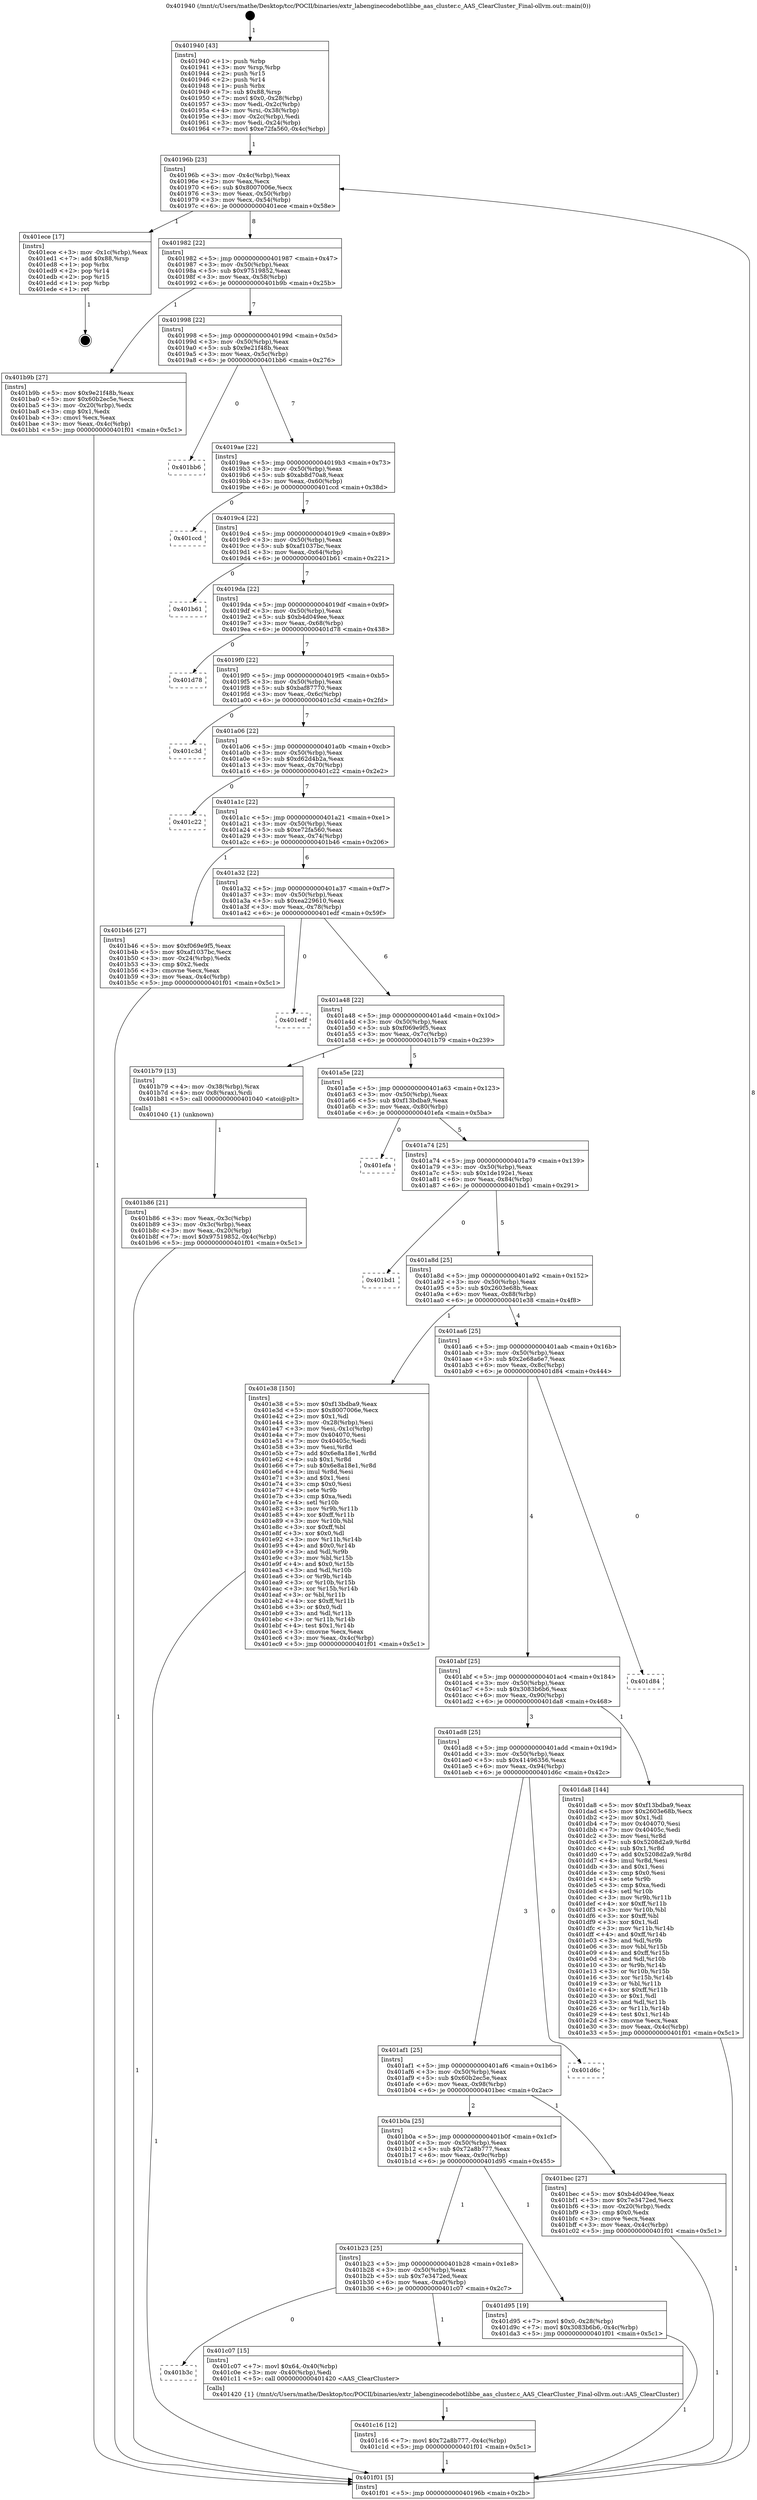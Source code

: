 digraph "0x401940" {
  label = "0x401940 (/mnt/c/Users/mathe/Desktop/tcc/POCII/binaries/extr_labenginecodebotlibbe_aas_cluster.c_AAS_ClearCluster_Final-ollvm.out::main(0))"
  labelloc = "t"
  node[shape=record]

  Entry [label="",width=0.3,height=0.3,shape=circle,fillcolor=black,style=filled]
  "0x40196b" [label="{
     0x40196b [23]\l
     | [instrs]\l
     &nbsp;&nbsp;0x40196b \<+3\>: mov -0x4c(%rbp),%eax\l
     &nbsp;&nbsp;0x40196e \<+2\>: mov %eax,%ecx\l
     &nbsp;&nbsp;0x401970 \<+6\>: sub $0x8007006e,%ecx\l
     &nbsp;&nbsp;0x401976 \<+3\>: mov %eax,-0x50(%rbp)\l
     &nbsp;&nbsp;0x401979 \<+3\>: mov %ecx,-0x54(%rbp)\l
     &nbsp;&nbsp;0x40197c \<+6\>: je 0000000000401ece \<main+0x58e\>\l
  }"]
  "0x401ece" [label="{
     0x401ece [17]\l
     | [instrs]\l
     &nbsp;&nbsp;0x401ece \<+3\>: mov -0x1c(%rbp),%eax\l
     &nbsp;&nbsp;0x401ed1 \<+7\>: add $0x88,%rsp\l
     &nbsp;&nbsp;0x401ed8 \<+1\>: pop %rbx\l
     &nbsp;&nbsp;0x401ed9 \<+2\>: pop %r14\l
     &nbsp;&nbsp;0x401edb \<+2\>: pop %r15\l
     &nbsp;&nbsp;0x401edd \<+1\>: pop %rbp\l
     &nbsp;&nbsp;0x401ede \<+1\>: ret\l
  }"]
  "0x401982" [label="{
     0x401982 [22]\l
     | [instrs]\l
     &nbsp;&nbsp;0x401982 \<+5\>: jmp 0000000000401987 \<main+0x47\>\l
     &nbsp;&nbsp;0x401987 \<+3\>: mov -0x50(%rbp),%eax\l
     &nbsp;&nbsp;0x40198a \<+5\>: sub $0x97519852,%eax\l
     &nbsp;&nbsp;0x40198f \<+3\>: mov %eax,-0x58(%rbp)\l
     &nbsp;&nbsp;0x401992 \<+6\>: je 0000000000401b9b \<main+0x25b\>\l
  }"]
  Exit [label="",width=0.3,height=0.3,shape=circle,fillcolor=black,style=filled,peripheries=2]
  "0x401b9b" [label="{
     0x401b9b [27]\l
     | [instrs]\l
     &nbsp;&nbsp;0x401b9b \<+5\>: mov $0x9e21f48b,%eax\l
     &nbsp;&nbsp;0x401ba0 \<+5\>: mov $0x60b2ec5e,%ecx\l
     &nbsp;&nbsp;0x401ba5 \<+3\>: mov -0x20(%rbp),%edx\l
     &nbsp;&nbsp;0x401ba8 \<+3\>: cmp $0x1,%edx\l
     &nbsp;&nbsp;0x401bab \<+3\>: cmovl %ecx,%eax\l
     &nbsp;&nbsp;0x401bae \<+3\>: mov %eax,-0x4c(%rbp)\l
     &nbsp;&nbsp;0x401bb1 \<+5\>: jmp 0000000000401f01 \<main+0x5c1\>\l
  }"]
  "0x401998" [label="{
     0x401998 [22]\l
     | [instrs]\l
     &nbsp;&nbsp;0x401998 \<+5\>: jmp 000000000040199d \<main+0x5d\>\l
     &nbsp;&nbsp;0x40199d \<+3\>: mov -0x50(%rbp),%eax\l
     &nbsp;&nbsp;0x4019a0 \<+5\>: sub $0x9e21f48b,%eax\l
     &nbsp;&nbsp;0x4019a5 \<+3\>: mov %eax,-0x5c(%rbp)\l
     &nbsp;&nbsp;0x4019a8 \<+6\>: je 0000000000401bb6 \<main+0x276\>\l
  }"]
  "0x401c16" [label="{
     0x401c16 [12]\l
     | [instrs]\l
     &nbsp;&nbsp;0x401c16 \<+7\>: movl $0x72a8b777,-0x4c(%rbp)\l
     &nbsp;&nbsp;0x401c1d \<+5\>: jmp 0000000000401f01 \<main+0x5c1\>\l
  }"]
  "0x401bb6" [label="{
     0x401bb6\l
  }", style=dashed]
  "0x4019ae" [label="{
     0x4019ae [22]\l
     | [instrs]\l
     &nbsp;&nbsp;0x4019ae \<+5\>: jmp 00000000004019b3 \<main+0x73\>\l
     &nbsp;&nbsp;0x4019b3 \<+3\>: mov -0x50(%rbp),%eax\l
     &nbsp;&nbsp;0x4019b6 \<+5\>: sub $0xab8d70a8,%eax\l
     &nbsp;&nbsp;0x4019bb \<+3\>: mov %eax,-0x60(%rbp)\l
     &nbsp;&nbsp;0x4019be \<+6\>: je 0000000000401ccd \<main+0x38d\>\l
  }"]
  "0x401b3c" [label="{
     0x401b3c\l
  }", style=dashed]
  "0x401ccd" [label="{
     0x401ccd\l
  }", style=dashed]
  "0x4019c4" [label="{
     0x4019c4 [22]\l
     | [instrs]\l
     &nbsp;&nbsp;0x4019c4 \<+5\>: jmp 00000000004019c9 \<main+0x89\>\l
     &nbsp;&nbsp;0x4019c9 \<+3\>: mov -0x50(%rbp),%eax\l
     &nbsp;&nbsp;0x4019cc \<+5\>: sub $0xaf1037bc,%eax\l
     &nbsp;&nbsp;0x4019d1 \<+3\>: mov %eax,-0x64(%rbp)\l
     &nbsp;&nbsp;0x4019d4 \<+6\>: je 0000000000401b61 \<main+0x221\>\l
  }"]
  "0x401c07" [label="{
     0x401c07 [15]\l
     | [instrs]\l
     &nbsp;&nbsp;0x401c07 \<+7\>: movl $0x64,-0x40(%rbp)\l
     &nbsp;&nbsp;0x401c0e \<+3\>: mov -0x40(%rbp),%edi\l
     &nbsp;&nbsp;0x401c11 \<+5\>: call 0000000000401420 \<AAS_ClearCluster\>\l
     | [calls]\l
     &nbsp;&nbsp;0x401420 \{1\} (/mnt/c/Users/mathe/Desktop/tcc/POCII/binaries/extr_labenginecodebotlibbe_aas_cluster.c_AAS_ClearCluster_Final-ollvm.out::AAS_ClearCluster)\l
  }"]
  "0x401b61" [label="{
     0x401b61\l
  }", style=dashed]
  "0x4019da" [label="{
     0x4019da [22]\l
     | [instrs]\l
     &nbsp;&nbsp;0x4019da \<+5\>: jmp 00000000004019df \<main+0x9f\>\l
     &nbsp;&nbsp;0x4019df \<+3\>: mov -0x50(%rbp),%eax\l
     &nbsp;&nbsp;0x4019e2 \<+5\>: sub $0xb4d049ee,%eax\l
     &nbsp;&nbsp;0x4019e7 \<+3\>: mov %eax,-0x68(%rbp)\l
     &nbsp;&nbsp;0x4019ea \<+6\>: je 0000000000401d78 \<main+0x438\>\l
  }"]
  "0x401b23" [label="{
     0x401b23 [25]\l
     | [instrs]\l
     &nbsp;&nbsp;0x401b23 \<+5\>: jmp 0000000000401b28 \<main+0x1e8\>\l
     &nbsp;&nbsp;0x401b28 \<+3\>: mov -0x50(%rbp),%eax\l
     &nbsp;&nbsp;0x401b2b \<+5\>: sub $0x7e3472ed,%eax\l
     &nbsp;&nbsp;0x401b30 \<+6\>: mov %eax,-0xa0(%rbp)\l
     &nbsp;&nbsp;0x401b36 \<+6\>: je 0000000000401c07 \<main+0x2c7\>\l
  }"]
  "0x401d78" [label="{
     0x401d78\l
  }", style=dashed]
  "0x4019f0" [label="{
     0x4019f0 [22]\l
     | [instrs]\l
     &nbsp;&nbsp;0x4019f0 \<+5\>: jmp 00000000004019f5 \<main+0xb5\>\l
     &nbsp;&nbsp;0x4019f5 \<+3\>: mov -0x50(%rbp),%eax\l
     &nbsp;&nbsp;0x4019f8 \<+5\>: sub $0xbaf87770,%eax\l
     &nbsp;&nbsp;0x4019fd \<+3\>: mov %eax,-0x6c(%rbp)\l
     &nbsp;&nbsp;0x401a00 \<+6\>: je 0000000000401c3d \<main+0x2fd\>\l
  }"]
  "0x401d95" [label="{
     0x401d95 [19]\l
     | [instrs]\l
     &nbsp;&nbsp;0x401d95 \<+7\>: movl $0x0,-0x28(%rbp)\l
     &nbsp;&nbsp;0x401d9c \<+7\>: movl $0x3083b6b6,-0x4c(%rbp)\l
     &nbsp;&nbsp;0x401da3 \<+5\>: jmp 0000000000401f01 \<main+0x5c1\>\l
  }"]
  "0x401c3d" [label="{
     0x401c3d\l
  }", style=dashed]
  "0x401a06" [label="{
     0x401a06 [22]\l
     | [instrs]\l
     &nbsp;&nbsp;0x401a06 \<+5\>: jmp 0000000000401a0b \<main+0xcb\>\l
     &nbsp;&nbsp;0x401a0b \<+3\>: mov -0x50(%rbp),%eax\l
     &nbsp;&nbsp;0x401a0e \<+5\>: sub $0xd62d4b2a,%eax\l
     &nbsp;&nbsp;0x401a13 \<+3\>: mov %eax,-0x70(%rbp)\l
     &nbsp;&nbsp;0x401a16 \<+6\>: je 0000000000401c22 \<main+0x2e2\>\l
  }"]
  "0x401b0a" [label="{
     0x401b0a [25]\l
     | [instrs]\l
     &nbsp;&nbsp;0x401b0a \<+5\>: jmp 0000000000401b0f \<main+0x1cf\>\l
     &nbsp;&nbsp;0x401b0f \<+3\>: mov -0x50(%rbp),%eax\l
     &nbsp;&nbsp;0x401b12 \<+5\>: sub $0x72a8b777,%eax\l
     &nbsp;&nbsp;0x401b17 \<+6\>: mov %eax,-0x9c(%rbp)\l
     &nbsp;&nbsp;0x401b1d \<+6\>: je 0000000000401d95 \<main+0x455\>\l
  }"]
  "0x401c22" [label="{
     0x401c22\l
  }", style=dashed]
  "0x401a1c" [label="{
     0x401a1c [22]\l
     | [instrs]\l
     &nbsp;&nbsp;0x401a1c \<+5\>: jmp 0000000000401a21 \<main+0xe1\>\l
     &nbsp;&nbsp;0x401a21 \<+3\>: mov -0x50(%rbp),%eax\l
     &nbsp;&nbsp;0x401a24 \<+5\>: sub $0xe72fa560,%eax\l
     &nbsp;&nbsp;0x401a29 \<+3\>: mov %eax,-0x74(%rbp)\l
     &nbsp;&nbsp;0x401a2c \<+6\>: je 0000000000401b46 \<main+0x206\>\l
  }"]
  "0x401bec" [label="{
     0x401bec [27]\l
     | [instrs]\l
     &nbsp;&nbsp;0x401bec \<+5\>: mov $0xb4d049ee,%eax\l
     &nbsp;&nbsp;0x401bf1 \<+5\>: mov $0x7e3472ed,%ecx\l
     &nbsp;&nbsp;0x401bf6 \<+3\>: mov -0x20(%rbp),%edx\l
     &nbsp;&nbsp;0x401bf9 \<+3\>: cmp $0x0,%edx\l
     &nbsp;&nbsp;0x401bfc \<+3\>: cmove %ecx,%eax\l
     &nbsp;&nbsp;0x401bff \<+3\>: mov %eax,-0x4c(%rbp)\l
     &nbsp;&nbsp;0x401c02 \<+5\>: jmp 0000000000401f01 \<main+0x5c1\>\l
  }"]
  "0x401b46" [label="{
     0x401b46 [27]\l
     | [instrs]\l
     &nbsp;&nbsp;0x401b46 \<+5\>: mov $0xf069e9f5,%eax\l
     &nbsp;&nbsp;0x401b4b \<+5\>: mov $0xaf1037bc,%ecx\l
     &nbsp;&nbsp;0x401b50 \<+3\>: mov -0x24(%rbp),%edx\l
     &nbsp;&nbsp;0x401b53 \<+3\>: cmp $0x2,%edx\l
     &nbsp;&nbsp;0x401b56 \<+3\>: cmovne %ecx,%eax\l
     &nbsp;&nbsp;0x401b59 \<+3\>: mov %eax,-0x4c(%rbp)\l
     &nbsp;&nbsp;0x401b5c \<+5\>: jmp 0000000000401f01 \<main+0x5c1\>\l
  }"]
  "0x401a32" [label="{
     0x401a32 [22]\l
     | [instrs]\l
     &nbsp;&nbsp;0x401a32 \<+5\>: jmp 0000000000401a37 \<main+0xf7\>\l
     &nbsp;&nbsp;0x401a37 \<+3\>: mov -0x50(%rbp),%eax\l
     &nbsp;&nbsp;0x401a3a \<+5\>: sub $0xea229610,%eax\l
     &nbsp;&nbsp;0x401a3f \<+3\>: mov %eax,-0x78(%rbp)\l
     &nbsp;&nbsp;0x401a42 \<+6\>: je 0000000000401edf \<main+0x59f\>\l
  }"]
  "0x401f01" [label="{
     0x401f01 [5]\l
     | [instrs]\l
     &nbsp;&nbsp;0x401f01 \<+5\>: jmp 000000000040196b \<main+0x2b\>\l
  }"]
  "0x401940" [label="{
     0x401940 [43]\l
     | [instrs]\l
     &nbsp;&nbsp;0x401940 \<+1\>: push %rbp\l
     &nbsp;&nbsp;0x401941 \<+3\>: mov %rsp,%rbp\l
     &nbsp;&nbsp;0x401944 \<+2\>: push %r15\l
     &nbsp;&nbsp;0x401946 \<+2\>: push %r14\l
     &nbsp;&nbsp;0x401948 \<+1\>: push %rbx\l
     &nbsp;&nbsp;0x401949 \<+7\>: sub $0x88,%rsp\l
     &nbsp;&nbsp;0x401950 \<+7\>: movl $0x0,-0x28(%rbp)\l
     &nbsp;&nbsp;0x401957 \<+3\>: mov %edi,-0x2c(%rbp)\l
     &nbsp;&nbsp;0x40195a \<+4\>: mov %rsi,-0x38(%rbp)\l
     &nbsp;&nbsp;0x40195e \<+3\>: mov -0x2c(%rbp),%edi\l
     &nbsp;&nbsp;0x401961 \<+3\>: mov %edi,-0x24(%rbp)\l
     &nbsp;&nbsp;0x401964 \<+7\>: movl $0xe72fa560,-0x4c(%rbp)\l
  }"]
  "0x401af1" [label="{
     0x401af1 [25]\l
     | [instrs]\l
     &nbsp;&nbsp;0x401af1 \<+5\>: jmp 0000000000401af6 \<main+0x1b6\>\l
     &nbsp;&nbsp;0x401af6 \<+3\>: mov -0x50(%rbp),%eax\l
     &nbsp;&nbsp;0x401af9 \<+5\>: sub $0x60b2ec5e,%eax\l
     &nbsp;&nbsp;0x401afe \<+6\>: mov %eax,-0x98(%rbp)\l
     &nbsp;&nbsp;0x401b04 \<+6\>: je 0000000000401bec \<main+0x2ac\>\l
  }"]
  "0x401edf" [label="{
     0x401edf\l
  }", style=dashed]
  "0x401a48" [label="{
     0x401a48 [22]\l
     | [instrs]\l
     &nbsp;&nbsp;0x401a48 \<+5\>: jmp 0000000000401a4d \<main+0x10d\>\l
     &nbsp;&nbsp;0x401a4d \<+3\>: mov -0x50(%rbp),%eax\l
     &nbsp;&nbsp;0x401a50 \<+5\>: sub $0xf069e9f5,%eax\l
     &nbsp;&nbsp;0x401a55 \<+3\>: mov %eax,-0x7c(%rbp)\l
     &nbsp;&nbsp;0x401a58 \<+6\>: je 0000000000401b79 \<main+0x239\>\l
  }"]
  "0x401d6c" [label="{
     0x401d6c\l
  }", style=dashed]
  "0x401b79" [label="{
     0x401b79 [13]\l
     | [instrs]\l
     &nbsp;&nbsp;0x401b79 \<+4\>: mov -0x38(%rbp),%rax\l
     &nbsp;&nbsp;0x401b7d \<+4\>: mov 0x8(%rax),%rdi\l
     &nbsp;&nbsp;0x401b81 \<+5\>: call 0000000000401040 \<atoi@plt\>\l
     | [calls]\l
     &nbsp;&nbsp;0x401040 \{1\} (unknown)\l
  }"]
  "0x401a5e" [label="{
     0x401a5e [22]\l
     | [instrs]\l
     &nbsp;&nbsp;0x401a5e \<+5\>: jmp 0000000000401a63 \<main+0x123\>\l
     &nbsp;&nbsp;0x401a63 \<+3\>: mov -0x50(%rbp),%eax\l
     &nbsp;&nbsp;0x401a66 \<+5\>: sub $0xf13bdba9,%eax\l
     &nbsp;&nbsp;0x401a6b \<+3\>: mov %eax,-0x80(%rbp)\l
     &nbsp;&nbsp;0x401a6e \<+6\>: je 0000000000401efa \<main+0x5ba\>\l
  }"]
  "0x401b86" [label="{
     0x401b86 [21]\l
     | [instrs]\l
     &nbsp;&nbsp;0x401b86 \<+3\>: mov %eax,-0x3c(%rbp)\l
     &nbsp;&nbsp;0x401b89 \<+3\>: mov -0x3c(%rbp),%eax\l
     &nbsp;&nbsp;0x401b8c \<+3\>: mov %eax,-0x20(%rbp)\l
     &nbsp;&nbsp;0x401b8f \<+7\>: movl $0x97519852,-0x4c(%rbp)\l
     &nbsp;&nbsp;0x401b96 \<+5\>: jmp 0000000000401f01 \<main+0x5c1\>\l
  }"]
  "0x401ad8" [label="{
     0x401ad8 [25]\l
     | [instrs]\l
     &nbsp;&nbsp;0x401ad8 \<+5\>: jmp 0000000000401add \<main+0x19d\>\l
     &nbsp;&nbsp;0x401add \<+3\>: mov -0x50(%rbp),%eax\l
     &nbsp;&nbsp;0x401ae0 \<+5\>: sub $0x41496356,%eax\l
     &nbsp;&nbsp;0x401ae5 \<+6\>: mov %eax,-0x94(%rbp)\l
     &nbsp;&nbsp;0x401aeb \<+6\>: je 0000000000401d6c \<main+0x42c\>\l
  }"]
  "0x401efa" [label="{
     0x401efa\l
  }", style=dashed]
  "0x401a74" [label="{
     0x401a74 [25]\l
     | [instrs]\l
     &nbsp;&nbsp;0x401a74 \<+5\>: jmp 0000000000401a79 \<main+0x139\>\l
     &nbsp;&nbsp;0x401a79 \<+3\>: mov -0x50(%rbp),%eax\l
     &nbsp;&nbsp;0x401a7c \<+5\>: sub $0x1de192e1,%eax\l
     &nbsp;&nbsp;0x401a81 \<+6\>: mov %eax,-0x84(%rbp)\l
     &nbsp;&nbsp;0x401a87 \<+6\>: je 0000000000401bd1 \<main+0x291\>\l
  }"]
  "0x401da8" [label="{
     0x401da8 [144]\l
     | [instrs]\l
     &nbsp;&nbsp;0x401da8 \<+5\>: mov $0xf13bdba9,%eax\l
     &nbsp;&nbsp;0x401dad \<+5\>: mov $0x2603e68b,%ecx\l
     &nbsp;&nbsp;0x401db2 \<+2\>: mov $0x1,%dl\l
     &nbsp;&nbsp;0x401db4 \<+7\>: mov 0x404070,%esi\l
     &nbsp;&nbsp;0x401dbb \<+7\>: mov 0x40405c,%edi\l
     &nbsp;&nbsp;0x401dc2 \<+3\>: mov %esi,%r8d\l
     &nbsp;&nbsp;0x401dc5 \<+7\>: sub $0x5208d2a9,%r8d\l
     &nbsp;&nbsp;0x401dcc \<+4\>: sub $0x1,%r8d\l
     &nbsp;&nbsp;0x401dd0 \<+7\>: add $0x5208d2a9,%r8d\l
     &nbsp;&nbsp;0x401dd7 \<+4\>: imul %r8d,%esi\l
     &nbsp;&nbsp;0x401ddb \<+3\>: and $0x1,%esi\l
     &nbsp;&nbsp;0x401dde \<+3\>: cmp $0x0,%esi\l
     &nbsp;&nbsp;0x401de1 \<+4\>: sete %r9b\l
     &nbsp;&nbsp;0x401de5 \<+3\>: cmp $0xa,%edi\l
     &nbsp;&nbsp;0x401de8 \<+4\>: setl %r10b\l
     &nbsp;&nbsp;0x401dec \<+3\>: mov %r9b,%r11b\l
     &nbsp;&nbsp;0x401def \<+4\>: xor $0xff,%r11b\l
     &nbsp;&nbsp;0x401df3 \<+3\>: mov %r10b,%bl\l
     &nbsp;&nbsp;0x401df6 \<+3\>: xor $0xff,%bl\l
     &nbsp;&nbsp;0x401df9 \<+3\>: xor $0x1,%dl\l
     &nbsp;&nbsp;0x401dfc \<+3\>: mov %r11b,%r14b\l
     &nbsp;&nbsp;0x401dff \<+4\>: and $0xff,%r14b\l
     &nbsp;&nbsp;0x401e03 \<+3\>: and %dl,%r9b\l
     &nbsp;&nbsp;0x401e06 \<+3\>: mov %bl,%r15b\l
     &nbsp;&nbsp;0x401e09 \<+4\>: and $0xff,%r15b\l
     &nbsp;&nbsp;0x401e0d \<+3\>: and %dl,%r10b\l
     &nbsp;&nbsp;0x401e10 \<+3\>: or %r9b,%r14b\l
     &nbsp;&nbsp;0x401e13 \<+3\>: or %r10b,%r15b\l
     &nbsp;&nbsp;0x401e16 \<+3\>: xor %r15b,%r14b\l
     &nbsp;&nbsp;0x401e19 \<+3\>: or %bl,%r11b\l
     &nbsp;&nbsp;0x401e1c \<+4\>: xor $0xff,%r11b\l
     &nbsp;&nbsp;0x401e20 \<+3\>: or $0x1,%dl\l
     &nbsp;&nbsp;0x401e23 \<+3\>: and %dl,%r11b\l
     &nbsp;&nbsp;0x401e26 \<+3\>: or %r11b,%r14b\l
     &nbsp;&nbsp;0x401e29 \<+4\>: test $0x1,%r14b\l
     &nbsp;&nbsp;0x401e2d \<+3\>: cmovne %ecx,%eax\l
     &nbsp;&nbsp;0x401e30 \<+3\>: mov %eax,-0x4c(%rbp)\l
     &nbsp;&nbsp;0x401e33 \<+5\>: jmp 0000000000401f01 \<main+0x5c1\>\l
  }"]
  "0x401bd1" [label="{
     0x401bd1\l
  }", style=dashed]
  "0x401a8d" [label="{
     0x401a8d [25]\l
     | [instrs]\l
     &nbsp;&nbsp;0x401a8d \<+5\>: jmp 0000000000401a92 \<main+0x152\>\l
     &nbsp;&nbsp;0x401a92 \<+3\>: mov -0x50(%rbp),%eax\l
     &nbsp;&nbsp;0x401a95 \<+5\>: sub $0x2603e68b,%eax\l
     &nbsp;&nbsp;0x401a9a \<+6\>: mov %eax,-0x88(%rbp)\l
     &nbsp;&nbsp;0x401aa0 \<+6\>: je 0000000000401e38 \<main+0x4f8\>\l
  }"]
  "0x401abf" [label="{
     0x401abf [25]\l
     | [instrs]\l
     &nbsp;&nbsp;0x401abf \<+5\>: jmp 0000000000401ac4 \<main+0x184\>\l
     &nbsp;&nbsp;0x401ac4 \<+3\>: mov -0x50(%rbp),%eax\l
     &nbsp;&nbsp;0x401ac7 \<+5\>: sub $0x3083b6b6,%eax\l
     &nbsp;&nbsp;0x401acc \<+6\>: mov %eax,-0x90(%rbp)\l
     &nbsp;&nbsp;0x401ad2 \<+6\>: je 0000000000401da8 \<main+0x468\>\l
  }"]
  "0x401e38" [label="{
     0x401e38 [150]\l
     | [instrs]\l
     &nbsp;&nbsp;0x401e38 \<+5\>: mov $0xf13bdba9,%eax\l
     &nbsp;&nbsp;0x401e3d \<+5\>: mov $0x8007006e,%ecx\l
     &nbsp;&nbsp;0x401e42 \<+2\>: mov $0x1,%dl\l
     &nbsp;&nbsp;0x401e44 \<+3\>: mov -0x28(%rbp),%esi\l
     &nbsp;&nbsp;0x401e47 \<+3\>: mov %esi,-0x1c(%rbp)\l
     &nbsp;&nbsp;0x401e4a \<+7\>: mov 0x404070,%esi\l
     &nbsp;&nbsp;0x401e51 \<+7\>: mov 0x40405c,%edi\l
     &nbsp;&nbsp;0x401e58 \<+3\>: mov %esi,%r8d\l
     &nbsp;&nbsp;0x401e5b \<+7\>: add $0x6e8a18e1,%r8d\l
     &nbsp;&nbsp;0x401e62 \<+4\>: sub $0x1,%r8d\l
     &nbsp;&nbsp;0x401e66 \<+7\>: sub $0x6e8a18e1,%r8d\l
     &nbsp;&nbsp;0x401e6d \<+4\>: imul %r8d,%esi\l
     &nbsp;&nbsp;0x401e71 \<+3\>: and $0x1,%esi\l
     &nbsp;&nbsp;0x401e74 \<+3\>: cmp $0x0,%esi\l
     &nbsp;&nbsp;0x401e77 \<+4\>: sete %r9b\l
     &nbsp;&nbsp;0x401e7b \<+3\>: cmp $0xa,%edi\l
     &nbsp;&nbsp;0x401e7e \<+4\>: setl %r10b\l
     &nbsp;&nbsp;0x401e82 \<+3\>: mov %r9b,%r11b\l
     &nbsp;&nbsp;0x401e85 \<+4\>: xor $0xff,%r11b\l
     &nbsp;&nbsp;0x401e89 \<+3\>: mov %r10b,%bl\l
     &nbsp;&nbsp;0x401e8c \<+3\>: xor $0xff,%bl\l
     &nbsp;&nbsp;0x401e8f \<+3\>: xor $0x0,%dl\l
     &nbsp;&nbsp;0x401e92 \<+3\>: mov %r11b,%r14b\l
     &nbsp;&nbsp;0x401e95 \<+4\>: and $0x0,%r14b\l
     &nbsp;&nbsp;0x401e99 \<+3\>: and %dl,%r9b\l
     &nbsp;&nbsp;0x401e9c \<+3\>: mov %bl,%r15b\l
     &nbsp;&nbsp;0x401e9f \<+4\>: and $0x0,%r15b\l
     &nbsp;&nbsp;0x401ea3 \<+3\>: and %dl,%r10b\l
     &nbsp;&nbsp;0x401ea6 \<+3\>: or %r9b,%r14b\l
     &nbsp;&nbsp;0x401ea9 \<+3\>: or %r10b,%r15b\l
     &nbsp;&nbsp;0x401eac \<+3\>: xor %r15b,%r14b\l
     &nbsp;&nbsp;0x401eaf \<+3\>: or %bl,%r11b\l
     &nbsp;&nbsp;0x401eb2 \<+4\>: xor $0xff,%r11b\l
     &nbsp;&nbsp;0x401eb6 \<+3\>: or $0x0,%dl\l
     &nbsp;&nbsp;0x401eb9 \<+3\>: and %dl,%r11b\l
     &nbsp;&nbsp;0x401ebc \<+3\>: or %r11b,%r14b\l
     &nbsp;&nbsp;0x401ebf \<+4\>: test $0x1,%r14b\l
     &nbsp;&nbsp;0x401ec3 \<+3\>: cmovne %ecx,%eax\l
     &nbsp;&nbsp;0x401ec6 \<+3\>: mov %eax,-0x4c(%rbp)\l
     &nbsp;&nbsp;0x401ec9 \<+5\>: jmp 0000000000401f01 \<main+0x5c1\>\l
  }"]
  "0x401aa6" [label="{
     0x401aa6 [25]\l
     | [instrs]\l
     &nbsp;&nbsp;0x401aa6 \<+5\>: jmp 0000000000401aab \<main+0x16b\>\l
     &nbsp;&nbsp;0x401aab \<+3\>: mov -0x50(%rbp),%eax\l
     &nbsp;&nbsp;0x401aae \<+5\>: sub $0x2e68a6e7,%eax\l
     &nbsp;&nbsp;0x401ab3 \<+6\>: mov %eax,-0x8c(%rbp)\l
     &nbsp;&nbsp;0x401ab9 \<+6\>: je 0000000000401d84 \<main+0x444\>\l
  }"]
  "0x401d84" [label="{
     0x401d84\l
  }", style=dashed]
  Entry -> "0x401940" [label=" 1"]
  "0x40196b" -> "0x401ece" [label=" 1"]
  "0x40196b" -> "0x401982" [label=" 8"]
  "0x401ece" -> Exit [label=" 1"]
  "0x401982" -> "0x401b9b" [label=" 1"]
  "0x401982" -> "0x401998" [label=" 7"]
  "0x401e38" -> "0x401f01" [label=" 1"]
  "0x401998" -> "0x401bb6" [label=" 0"]
  "0x401998" -> "0x4019ae" [label=" 7"]
  "0x401da8" -> "0x401f01" [label=" 1"]
  "0x4019ae" -> "0x401ccd" [label=" 0"]
  "0x4019ae" -> "0x4019c4" [label=" 7"]
  "0x401d95" -> "0x401f01" [label=" 1"]
  "0x4019c4" -> "0x401b61" [label=" 0"]
  "0x4019c4" -> "0x4019da" [label=" 7"]
  "0x401c16" -> "0x401f01" [label=" 1"]
  "0x4019da" -> "0x401d78" [label=" 0"]
  "0x4019da" -> "0x4019f0" [label=" 7"]
  "0x401b23" -> "0x401b3c" [label=" 0"]
  "0x4019f0" -> "0x401c3d" [label=" 0"]
  "0x4019f0" -> "0x401a06" [label=" 7"]
  "0x401b23" -> "0x401c07" [label=" 1"]
  "0x401a06" -> "0x401c22" [label=" 0"]
  "0x401a06" -> "0x401a1c" [label=" 7"]
  "0x401b0a" -> "0x401b23" [label=" 1"]
  "0x401a1c" -> "0x401b46" [label=" 1"]
  "0x401a1c" -> "0x401a32" [label=" 6"]
  "0x401b46" -> "0x401f01" [label=" 1"]
  "0x401940" -> "0x40196b" [label=" 1"]
  "0x401f01" -> "0x40196b" [label=" 8"]
  "0x401b0a" -> "0x401d95" [label=" 1"]
  "0x401a32" -> "0x401edf" [label=" 0"]
  "0x401a32" -> "0x401a48" [label=" 6"]
  "0x401bec" -> "0x401f01" [label=" 1"]
  "0x401a48" -> "0x401b79" [label=" 1"]
  "0x401a48" -> "0x401a5e" [label=" 5"]
  "0x401b79" -> "0x401b86" [label=" 1"]
  "0x401b86" -> "0x401f01" [label=" 1"]
  "0x401b9b" -> "0x401f01" [label=" 1"]
  "0x401af1" -> "0x401b0a" [label=" 2"]
  "0x401a5e" -> "0x401efa" [label=" 0"]
  "0x401a5e" -> "0x401a74" [label=" 5"]
  "0x401c07" -> "0x401c16" [label=" 1"]
  "0x401a74" -> "0x401bd1" [label=" 0"]
  "0x401a74" -> "0x401a8d" [label=" 5"]
  "0x401ad8" -> "0x401af1" [label=" 3"]
  "0x401a8d" -> "0x401e38" [label=" 1"]
  "0x401a8d" -> "0x401aa6" [label=" 4"]
  "0x401af1" -> "0x401bec" [label=" 1"]
  "0x401aa6" -> "0x401d84" [label=" 0"]
  "0x401aa6" -> "0x401abf" [label=" 4"]
  "0x401ad8" -> "0x401d6c" [label=" 0"]
  "0x401abf" -> "0x401da8" [label=" 1"]
  "0x401abf" -> "0x401ad8" [label=" 3"]
}
